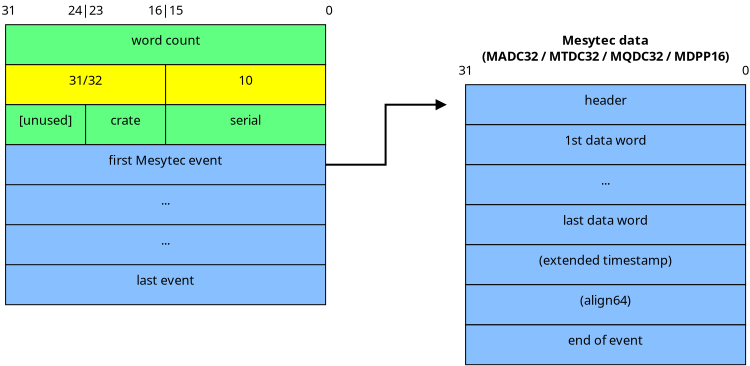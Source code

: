 <?xml version="1.0" encoding="UTF-8"?>
<dia:diagram xmlns:dia="http://www.lysator.liu.se/~alla/dia/">
  <dia:layer name="Background" visible="true" active="true">
    <dia:object type="Standard - Box" version="0" id="O0">
      <dia:attribute name="obj_pos">
        <dia:point val="8,8"/>
      </dia:attribute>
      <dia:attribute name="obj_bb">
        <dia:rectangle val="8,8;24,10"/>
      </dia:attribute>
      <dia:attribute name="elem_corner">
        <dia:point val="8,8"/>
      </dia:attribute>
      <dia:attribute name="elem_width">
        <dia:real val="16"/>
      </dia:attribute>
      <dia:attribute name="elem_height">
        <dia:real val="2"/>
      </dia:attribute>
      <dia:attribute name="border_width">
        <dia:real val="0"/>
      </dia:attribute>
      <dia:attribute name="inner_color">
        <dia:color val="#60ff82"/>
      </dia:attribute>
      <dia:attribute name="show_background">
        <dia:boolean val="true"/>
      </dia:attribute>
    </dia:object>
    <dia:object type="Standard - Text" version="1" id="O1">
      <dia:attribute name="obj_pos">
        <dia:point val="16,9"/>
      </dia:attribute>
      <dia:attribute name="obj_bb">
        <dia:rectangle val="14.209,8.405;17.791,9.15"/>
      </dia:attribute>
      <dia:attribute name="text">
        <dia:composite type="text">
          <dia:attribute name="string">
            <dia:string>#word count#</dia:string>
          </dia:attribute>
          <dia:attribute name="font">
            <dia:font family="sans" style="0" name="Helvetica"/>
          </dia:attribute>
          <dia:attribute name="height">
            <dia:real val="0.8"/>
          </dia:attribute>
          <dia:attribute name="pos">
            <dia:point val="16,9"/>
          </dia:attribute>
          <dia:attribute name="color">
            <dia:color val="#000000"/>
          </dia:attribute>
          <dia:attribute name="alignment">
            <dia:enum val="1"/>
          </dia:attribute>
        </dia:composite>
      </dia:attribute>
      <dia:attribute name="valign">
        <dia:enum val="3"/>
      </dia:attribute>
    </dia:object>
    <dia:object type="Standard - Box" version="0" id="O2">
      <dia:attribute name="obj_pos">
        <dia:point val="8,10"/>
      </dia:attribute>
      <dia:attribute name="obj_bb">
        <dia:rectangle val="8,10;24,12"/>
      </dia:attribute>
      <dia:attribute name="elem_corner">
        <dia:point val="8,10"/>
      </dia:attribute>
      <dia:attribute name="elem_width">
        <dia:real val="16"/>
      </dia:attribute>
      <dia:attribute name="elem_height">
        <dia:real val="2"/>
      </dia:attribute>
      <dia:attribute name="border_width">
        <dia:real val="0"/>
      </dia:attribute>
      <dia:attribute name="inner_color">
        <dia:color val="#ffff00"/>
      </dia:attribute>
      <dia:attribute name="show_background">
        <dia:boolean val="true"/>
      </dia:attribute>
    </dia:object>
    <dia:object type="Standard - Line" version="0" id="O3">
      <dia:attribute name="obj_pos">
        <dia:point val="16,10"/>
      </dia:attribute>
      <dia:attribute name="obj_bb">
        <dia:rectangle val="16,10;16,10"/>
      </dia:attribute>
      <dia:attribute name="conn_endpoints">
        <dia:point val="16,10"/>
        <dia:point val="16,10"/>
      </dia:attribute>
      <dia:attribute name="numcp">
        <dia:int val="1"/>
      </dia:attribute>
      <dia:connections>
        <dia:connection handle="0" to="O2" connection="1"/>
        <dia:connection handle="1" to="O2" connection="1"/>
      </dia:connections>
    </dia:object>
    <dia:object type="Standard - Line" version="0" id="O4">
      <dia:attribute name="obj_pos">
        <dia:point val="16,10"/>
      </dia:attribute>
      <dia:attribute name="obj_bb">
        <dia:rectangle val="16,10;16,12"/>
      </dia:attribute>
      <dia:attribute name="conn_endpoints">
        <dia:point val="16,10"/>
        <dia:point val="16,12"/>
      </dia:attribute>
      <dia:attribute name="numcp">
        <dia:int val="1"/>
      </dia:attribute>
      <dia:attribute name="line_width">
        <dia:real val="0"/>
      </dia:attribute>
      <dia:connections>
        <dia:connection handle="0" to="O2" connection="1"/>
        <dia:connection handle="1" to="O2" connection="6"/>
      </dia:connections>
    </dia:object>
    <dia:object type="Standard - Text" version="1" id="O5">
      <dia:attribute name="obj_pos">
        <dia:point val="12,11"/>
      </dia:attribute>
      <dia:attribute name="obj_bb">
        <dia:rectangle val="11.078,10.405;12.922,11.15"/>
      </dia:attribute>
      <dia:attribute name="text">
        <dia:composite type="text">
          <dia:attribute name="string">
            <dia:string>#31/32#</dia:string>
          </dia:attribute>
          <dia:attribute name="font">
            <dia:font family="sans" style="0" name="Helvetica"/>
          </dia:attribute>
          <dia:attribute name="height">
            <dia:real val="0.8"/>
          </dia:attribute>
          <dia:attribute name="pos">
            <dia:point val="12,11"/>
          </dia:attribute>
          <dia:attribute name="color">
            <dia:color val="#000000"/>
          </dia:attribute>
          <dia:attribute name="alignment">
            <dia:enum val="1"/>
          </dia:attribute>
        </dia:composite>
      </dia:attribute>
      <dia:attribute name="valign">
        <dia:enum val="3"/>
      </dia:attribute>
    </dia:object>
    <dia:object type="Standard - Text" version="1" id="O6">
      <dia:attribute name="obj_pos">
        <dia:point val="20,11"/>
      </dia:attribute>
      <dia:attribute name="obj_bb">
        <dia:rectangle val="19.593,10.405;20.407,11.15"/>
      </dia:attribute>
      <dia:attribute name="text">
        <dia:composite type="text">
          <dia:attribute name="string">
            <dia:string>#10#</dia:string>
          </dia:attribute>
          <dia:attribute name="font">
            <dia:font family="sans" style="0" name="Helvetica"/>
          </dia:attribute>
          <dia:attribute name="height">
            <dia:real val="0.8"/>
          </dia:attribute>
          <dia:attribute name="pos">
            <dia:point val="20,11"/>
          </dia:attribute>
          <dia:attribute name="color">
            <dia:color val="#000000"/>
          </dia:attribute>
          <dia:attribute name="alignment">
            <dia:enum val="1"/>
          </dia:attribute>
        </dia:composite>
      </dia:attribute>
      <dia:attribute name="valign">
        <dia:enum val="3"/>
      </dia:attribute>
    </dia:object>
    <dia:object type="Standard - Box" version="0" id="O7">
      <dia:attribute name="obj_pos">
        <dia:point val="8,12"/>
      </dia:attribute>
      <dia:attribute name="obj_bb">
        <dia:rectangle val="8,12;24,14"/>
      </dia:attribute>
      <dia:attribute name="elem_corner">
        <dia:point val="8,12"/>
      </dia:attribute>
      <dia:attribute name="elem_width">
        <dia:real val="16"/>
      </dia:attribute>
      <dia:attribute name="elem_height">
        <dia:real val="2"/>
      </dia:attribute>
      <dia:attribute name="border_width">
        <dia:real val="0"/>
      </dia:attribute>
      <dia:attribute name="inner_color">
        <dia:color val="#60ff82"/>
      </dia:attribute>
      <dia:attribute name="show_background">
        <dia:boolean val="true"/>
      </dia:attribute>
    </dia:object>
    <dia:object type="Standard - Line" version="0" id="O8">
      <dia:attribute name="obj_pos">
        <dia:point val="16,12"/>
      </dia:attribute>
      <dia:attribute name="obj_bb">
        <dia:rectangle val="16,12;16,12"/>
      </dia:attribute>
      <dia:attribute name="conn_endpoints">
        <dia:point val="16,12"/>
        <dia:point val="16,12"/>
      </dia:attribute>
      <dia:attribute name="numcp">
        <dia:int val="1"/>
      </dia:attribute>
      <dia:connections>
        <dia:connection handle="0" to="O2" connection="6"/>
        <dia:connection handle="1" to="O2" connection="6"/>
      </dia:connections>
    </dia:object>
    <dia:object type="Standard - Line" version="0" id="O9">
      <dia:attribute name="obj_pos">
        <dia:point val="16,12"/>
      </dia:attribute>
      <dia:attribute name="obj_bb">
        <dia:rectangle val="16,12;16,14"/>
      </dia:attribute>
      <dia:attribute name="conn_endpoints">
        <dia:point val="16,12"/>
        <dia:point val="16,14"/>
      </dia:attribute>
      <dia:attribute name="numcp">
        <dia:int val="1"/>
      </dia:attribute>
      <dia:attribute name="line_width">
        <dia:real val="0"/>
      </dia:attribute>
      <dia:connections>
        <dia:connection handle="0" to="O2" connection="6"/>
        <dia:connection handle="1" to="O7" connection="6"/>
      </dia:connections>
    </dia:object>
    <dia:object type="Standard - Text" version="1" id="O10">
      <dia:attribute name="obj_pos">
        <dia:point val="20,13"/>
      </dia:attribute>
      <dia:attribute name="obj_bb">
        <dia:rectangle val="19.131,12.405;20.869,13.15"/>
      </dia:attribute>
      <dia:attribute name="text">
        <dia:composite type="text">
          <dia:attribute name="string">
            <dia:string>#serial#</dia:string>
          </dia:attribute>
          <dia:attribute name="font">
            <dia:font family="sans" style="0" name="Helvetica"/>
          </dia:attribute>
          <dia:attribute name="height">
            <dia:real val="0.8"/>
          </dia:attribute>
          <dia:attribute name="pos">
            <dia:point val="20,13"/>
          </dia:attribute>
          <dia:attribute name="color">
            <dia:color val="#000000"/>
          </dia:attribute>
          <dia:attribute name="alignment">
            <dia:enum val="1"/>
          </dia:attribute>
        </dia:composite>
      </dia:attribute>
      <dia:attribute name="valign">
        <dia:enum val="3"/>
      </dia:attribute>
    </dia:object>
    <dia:object type="Standard - Text" version="1" id="O11">
      <dia:attribute name="obj_pos">
        <dia:point val="8.5,7.5"/>
      </dia:attribute>
      <dia:attribute name="obj_bb">
        <dia:rectangle val="7.685,6.905;8.5,7.65"/>
      </dia:attribute>
      <dia:attribute name="text">
        <dia:composite type="text">
          <dia:attribute name="string">
            <dia:string>#31#</dia:string>
          </dia:attribute>
          <dia:attribute name="font">
            <dia:font family="sans" style="0" name="Helvetica"/>
          </dia:attribute>
          <dia:attribute name="height">
            <dia:real val="0.8"/>
          </dia:attribute>
          <dia:attribute name="pos">
            <dia:point val="8.5,7.5"/>
          </dia:attribute>
          <dia:attribute name="color">
            <dia:color val="#000000"/>
          </dia:attribute>
          <dia:attribute name="alignment">
            <dia:enum val="2"/>
          </dia:attribute>
        </dia:composite>
      </dia:attribute>
      <dia:attribute name="valign">
        <dia:enum val="3"/>
      </dia:attribute>
    </dia:object>
    <dia:object type="Standard - Text" version="1" id="O12">
      <dia:attribute name="obj_pos">
        <dia:point val="24,7.5"/>
      </dia:attribute>
      <dia:attribute name="obj_bb">
        <dia:rectangle val="24,6.905;24.407,7.65"/>
      </dia:attribute>
      <dia:attribute name="text">
        <dia:composite type="text">
          <dia:attribute name="string">
            <dia:string>#0#</dia:string>
          </dia:attribute>
          <dia:attribute name="font">
            <dia:font family="sans" style="0" name="Helvetica"/>
          </dia:attribute>
          <dia:attribute name="height">
            <dia:real val="0.8"/>
          </dia:attribute>
          <dia:attribute name="pos">
            <dia:point val="24,7.5"/>
          </dia:attribute>
          <dia:attribute name="color">
            <dia:color val="#000000"/>
          </dia:attribute>
          <dia:attribute name="alignment">
            <dia:enum val="0"/>
          </dia:attribute>
        </dia:composite>
      </dia:attribute>
      <dia:attribute name="valign">
        <dia:enum val="3"/>
      </dia:attribute>
    </dia:object>
    <dia:object type="Standard - Text" version="1" id="O13">
      <dia:attribute name="obj_pos">
        <dia:point val="16,7.5"/>
      </dia:attribute>
      <dia:attribute name="obj_bb">
        <dia:rectangle val="15.078,6.905;16.922,7.65"/>
      </dia:attribute>
      <dia:attribute name="text">
        <dia:composite type="text">
          <dia:attribute name="string">
            <dia:string>#16|15#</dia:string>
          </dia:attribute>
          <dia:attribute name="font">
            <dia:font family="sans" style="0" name="Helvetica"/>
          </dia:attribute>
          <dia:attribute name="height">
            <dia:real val="0.8"/>
          </dia:attribute>
          <dia:attribute name="pos">
            <dia:point val="16,7.5"/>
          </dia:attribute>
          <dia:attribute name="color">
            <dia:color val="#000000"/>
          </dia:attribute>
          <dia:attribute name="alignment">
            <dia:enum val="1"/>
          </dia:attribute>
        </dia:composite>
      </dia:attribute>
      <dia:attribute name="valign">
        <dia:enum val="3"/>
      </dia:attribute>
    </dia:object>
    <dia:object type="Standard - Line" version="0" id="O14">
      <dia:attribute name="obj_pos">
        <dia:point val="12,12"/>
      </dia:attribute>
      <dia:attribute name="obj_bb">
        <dia:rectangle val="12,12;12,14"/>
      </dia:attribute>
      <dia:attribute name="conn_endpoints">
        <dia:point val="12,12"/>
        <dia:point val="12,14"/>
      </dia:attribute>
      <dia:attribute name="numcp">
        <dia:int val="1"/>
      </dia:attribute>
      <dia:attribute name="line_width">
        <dia:real val="0"/>
      </dia:attribute>
    </dia:object>
    <dia:object type="Standard - Text" version="1" id="O15">
      <dia:attribute name="obj_pos">
        <dia:point val="12,7.5"/>
      </dia:attribute>
      <dia:attribute name="obj_bb">
        <dia:rectangle val="11.078,6.905;12.922,7.65"/>
      </dia:attribute>
      <dia:attribute name="text">
        <dia:composite type="text">
          <dia:attribute name="string">
            <dia:string>#24|23#</dia:string>
          </dia:attribute>
          <dia:attribute name="font">
            <dia:font family="sans" style="0" name="Helvetica"/>
          </dia:attribute>
          <dia:attribute name="height">
            <dia:real val="0.8"/>
          </dia:attribute>
          <dia:attribute name="pos">
            <dia:point val="12,7.5"/>
          </dia:attribute>
          <dia:attribute name="color">
            <dia:color val="#000000"/>
          </dia:attribute>
          <dia:attribute name="alignment">
            <dia:enum val="1"/>
          </dia:attribute>
        </dia:composite>
      </dia:attribute>
      <dia:attribute name="valign">
        <dia:enum val="3"/>
      </dia:attribute>
    </dia:object>
    <dia:object type="Standard - Text" version="1" id="O16">
      <dia:attribute name="obj_pos">
        <dia:point val="10,13"/>
      </dia:attribute>
      <dia:attribute name="obj_bb">
        <dia:rectangle val="8.575,12.405;11.425,13.15"/>
      </dia:attribute>
      <dia:attribute name="text">
        <dia:composite type="text">
          <dia:attribute name="string">
            <dia:string>#[unused]#</dia:string>
          </dia:attribute>
          <dia:attribute name="font">
            <dia:font family="sans" style="0" name="Helvetica"/>
          </dia:attribute>
          <dia:attribute name="height">
            <dia:real val="0.8"/>
          </dia:attribute>
          <dia:attribute name="pos">
            <dia:point val="10,13"/>
          </dia:attribute>
          <dia:attribute name="color">
            <dia:color val="#000000"/>
          </dia:attribute>
          <dia:attribute name="alignment">
            <dia:enum val="1"/>
          </dia:attribute>
        </dia:composite>
      </dia:attribute>
      <dia:attribute name="valign">
        <dia:enum val="3"/>
      </dia:attribute>
    </dia:object>
    <dia:object type="Standard - Text" version="1" id="O17">
      <dia:attribute name="obj_pos">
        <dia:point val="14,13"/>
      </dia:attribute>
      <dia:attribute name="obj_bb">
        <dia:rectangle val="13.174,12.405;14.826,13.15"/>
      </dia:attribute>
      <dia:attribute name="text">
        <dia:composite type="text">
          <dia:attribute name="string">
            <dia:string>#crate#</dia:string>
          </dia:attribute>
          <dia:attribute name="font">
            <dia:font family="sans" style="0" name="Helvetica"/>
          </dia:attribute>
          <dia:attribute name="height">
            <dia:real val="0.8"/>
          </dia:attribute>
          <dia:attribute name="pos">
            <dia:point val="14,13"/>
          </dia:attribute>
          <dia:attribute name="color">
            <dia:color val="#000000"/>
          </dia:attribute>
          <dia:attribute name="alignment">
            <dia:enum val="1"/>
          </dia:attribute>
        </dia:composite>
      </dia:attribute>
      <dia:attribute name="valign">
        <dia:enum val="3"/>
      </dia:attribute>
    </dia:object>
    <dia:object type="Standard - Text" version="1" id="O18">
      <dia:attribute name="obj_pos">
        <dia:point val="38,9"/>
      </dia:attribute>
      <dia:attribute name="obj_bb">
        <dia:rectangle val="30.654,8.405;45.346,9.95"/>
      </dia:attribute>
      <dia:attribute name="text">
        <dia:composite type="text">
          <dia:attribute name="string">
            <dia:string>#Mesytec data
(MADC32 / MTDC32 / MQDC32 / MDPP16)#</dia:string>
          </dia:attribute>
          <dia:attribute name="font">
            <dia:font family="sans" style="80" name="Helvetica-Bold"/>
          </dia:attribute>
          <dia:attribute name="height">
            <dia:real val="0.8"/>
          </dia:attribute>
          <dia:attribute name="pos">
            <dia:point val="38,9"/>
          </dia:attribute>
          <dia:attribute name="color">
            <dia:color val="#000000"/>
          </dia:attribute>
          <dia:attribute name="alignment">
            <dia:enum val="1"/>
          </dia:attribute>
        </dia:composite>
      </dia:attribute>
      <dia:attribute name="valign">
        <dia:enum val="3"/>
      </dia:attribute>
    </dia:object>
    <dia:object type="Standard - Text" version="1" id="O19">
      <dia:attribute name="obj_pos">
        <dia:point val="38,16"/>
      </dia:attribute>
      <dia:attribute name="obj_bb">
        <dia:rectangle val="38,15.405;38,16.15"/>
      </dia:attribute>
      <dia:attribute name="text">
        <dia:composite type="text">
          <dia:attribute name="string">
            <dia:string>##</dia:string>
          </dia:attribute>
          <dia:attribute name="font">
            <dia:font family="sans" style="0" name="Helvetica"/>
          </dia:attribute>
          <dia:attribute name="height">
            <dia:real val="0.8"/>
          </dia:attribute>
          <dia:attribute name="pos">
            <dia:point val="38,16"/>
          </dia:attribute>
          <dia:attribute name="color">
            <dia:color val="#000000"/>
          </dia:attribute>
          <dia:attribute name="alignment">
            <dia:enum val="1"/>
          </dia:attribute>
        </dia:composite>
      </dia:attribute>
      <dia:attribute name="valign">
        <dia:enum val="3"/>
      </dia:attribute>
    </dia:object>
    <dia:object type="Standard - Box" version="0" id="O20">
      <dia:attribute name="obj_pos">
        <dia:point val="8,14"/>
      </dia:attribute>
      <dia:attribute name="obj_bb">
        <dia:rectangle val="8,14;24,22"/>
      </dia:attribute>
      <dia:attribute name="elem_corner">
        <dia:point val="8,14"/>
      </dia:attribute>
      <dia:attribute name="elem_width">
        <dia:real val="16"/>
      </dia:attribute>
      <dia:attribute name="elem_height">
        <dia:real val="8"/>
      </dia:attribute>
      <dia:attribute name="border_width">
        <dia:real val="0"/>
      </dia:attribute>
      <dia:attribute name="inner_color">
        <dia:color val="#88c0ff"/>
      </dia:attribute>
      <dia:attribute name="show_background">
        <dia:boolean val="true"/>
      </dia:attribute>
    </dia:object>
    <dia:object type="Standard - Line" version="0" id="O21">
      <dia:attribute name="obj_pos">
        <dia:point val="8,16"/>
      </dia:attribute>
      <dia:attribute name="obj_bb">
        <dia:rectangle val="8,16;24,16"/>
      </dia:attribute>
      <dia:attribute name="conn_endpoints">
        <dia:point val="8,16"/>
        <dia:point val="24,16"/>
      </dia:attribute>
      <dia:attribute name="numcp">
        <dia:int val="1"/>
      </dia:attribute>
      <dia:attribute name="line_width">
        <dia:real val="0"/>
      </dia:attribute>
    </dia:object>
    <dia:object type="Standard - Line" version="0" id="O22">
      <dia:attribute name="obj_pos">
        <dia:point val="8,18"/>
      </dia:attribute>
      <dia:attribute name="obj_bb">
        <dia:rectangle val="8,18;24,18"/>
      </dia:attribute>
      <dia:attribute name="conn_endpoints">
        <dia:point val="8,18"/>
        <dia:point val="24,18"/>
      </dia:attribute>
      <dia:attribute name="numcp">
        <dia:int val="1"/>
      </dia:attribute>
      <dia:attribute name="line_width">
        <dia:real val="0"/>
      </dia:attribute>
      <dia:connections>
        <dia:connection handle="0" to="O20" connection="3"/>
        <dia:connection handle="1" to="O20" connection="4"/>
      </dia:connections>
    </dia:object>
    <dia:object type="Standard - Line" version="0" id="O23">
      <dia:attribute name="obj_pos">
        <dia:point val="8,20"/>
      </dia:attribute>
      <dia:attribute name="obj_bb">
        <dia:rectangle val="8,20;24,20"/>
      </dia:attribute>
      <dia:attribute name="conn_endpoints">
        <dia:point val="8,20"/>
        <dia:point val="24,20"/>
      </dia:attribute>
      <dia:attribute name="numcp">
        <dia:int val="1"/>
      </dia:attribute>
      <dia:attribute name="line_width">
        <dia:real val="0"/>
      </dia:attribute>
    </dia:object>
    <dia:object type="Standard - Text" version="1" id="O24">
      <dia:attribute name="obj_pos">
        <dia:point val="16,15"/>
      </dia:attribute>
      <dia:attribute name="obj_bb">
        <dia:rectangle val="12.932,14.405;19.067,15.15"/>
      </dia:attribute>
      <dia:attribute name="text">
        <dia:composite type="text">
          <dia:attribute name="string">
            <dia:string>#first Mesytec event#</dia:string>
          </dia:attribute>
          <dia:attribute name="font">
            <dia:font family="sans" style="0" name="Helvetica"/>
          </dia:attribute>
          <dia:attribute name="height">
            <dia:real val="0.8"/>
          </dia:attribute>
          <dia:attribute name="pos">
            <dia:point val="16,15"/>
          </dia:attribute>
          <dia:attribute name="color">
            <dia:color val="#000000"/>
          </dia:attribute>
          <dia:attribute name="alignment">
            <dia:enum val="1"/>
          </dia:attribute>
        </dia:composite>
      </dia:attribute>
      <dia:attribute name="valign">
        <dia:enum val="3"/>
      </dia:attribute>
    </dia:object>
    <dia:object type="Standard - Text" version="1" id="O25">
      <dia:attribute name="obj_pos">
        <dia:point val="16,17"/>
      </dia:attribute>
      <dia:attribute name="obj_bb">
        <dia:rectangle val="15.696,16.405;16.304,17.15"/>
      </dia:attribute>
      <dia:attribute name="text">
        <dia:composite type="text">
          <dia:attribute name="string">
            <dia:string>#...#</dia:string>
          </dia:attribute>
          <dia:attribute name="font">
            <dia:font family="sans" style="0" name="Helvetica"/>
          </dia:attribute>
          <dia:attribute name="height">
            <dia:real val="0.8"/>
          </dia:attribute>
          <dia:attribute name="pos">
            <dia:point val="16,17"/>
          </dia:attribute>
          <dia:attribute name="color">
            <dia:color val="#000000"/>
          </dia:attribute>
          <dia:attribute name="alignment">
            <dia:enum val="1"/>
          </dia:attribute>
        </dia:composite>
      </dia:attribute>
      <dia:attribute name="valign">
        <dia:enum val="3"/>
      </dia:attribute>
    </dia:object>
    <dia:object type="Standard - Text" version="1" id="O26">
      <dia:attribute name="obj_pos">
        <dia:point val="16,19"/>
      </dia:attribute>
      <dia:attribute name="obj_bb">
        <dia:rectangle val="15.696,18.405;16.304,19.15"/>
      </dia:attribute>
      <dia:attribute name="text">
        <dia:composite type="text">
          <dia:attribute name="string">
            <dia:string>#...#</dia:string>
          </dia:attribute>
          <dia:attribute name="font">
            <dia:font family="sans" style="0" name="Helvetica"/>
          </dia:attribute>
          <dia:attribute name="height">
            <dia:real val="0.8"/>
          </dia:attribute>
          <dia:attribute name="pos">
            <dia:point val="16,19"/>
          </dia:attribute>
          <dia:attribute name="color">
            <dia:color val="#000000"/>
          </dia:attribute>
          <dia:attribute name="alignment">
            <dia:enum val="1"/>
          </dia:attribute>
        </dia:composite>
      </dia:attribute>
      <dia:attribute name="valign">
        <dia:enum val="3"/>
      </dia:attribute>
    </dia:object>
    <dia:object type="Standard - Text" version="1" id="O27">
      <dia:attribute name="obj_pos">
        <dia:point val="16,21"/>
      </dia:attribute>
      <dia:attribute name="obj_bb">
        <dia:rectangle val="14.41,20.405;17.59,21.15"/>
      </dia:attribute>
      <dia:attribute name="text">
        <dia:composite type="text">
          <dia:attribute name="string">
            <dia:string>#last event#</dia:string>
          </dia:attribute>
          <dia:attribute name="font">
            <dia:font family="sans" style="0" name="Helvetica"/>
          </dia:attribute>
          <dia:attribute name="height">
            <dia:real val="0.8"/>
          </dia:attribute>
          <dia:attribute name="pos">
            <dia:point val="16,21"/>
          </dia:attribute>
          <dia:attribute name="color">
            <dia:color val="#000000"/>
          </dia:attribute>
          <dia:attribute name="alignment">
            <dia:enum val="1"/>
          </dia:attribute>
        </dia:composite>
      </dia:attribute>
      <dia:attribute name="valign">
        <dia:enum val="3"/>
      </dia:attribute>
    </dia:object>
    <dia:object type="Standard - ZigZagLine" version="1" id="O28">
      <dia:attribute name="obj_pos">
        <dia:point val="24,15"/>
      </dia:attribute>
      <dia:attribute name="obj_bb">
        <dia:rectangle val="23.95,11.719;30.112,15.05"/>
      </dia:attribute>
      <dia:attribute name="orth_points">
        <dia:point val="24,15"/>
        <dia:point val="27,15"/>
        <dia:point val="27,12"/>
        <dia:point val="30,12"/>
      </dia:attribute>
      <dia:attribute name="orth_orient">
        <dia:enum val="0"/>
        <dia:enum val="1"/>
        <dia:enum val="0"/>
      </dia:attribute>
      <dia:attribute name="autorouting">
        <dia:boolean val="false"/>
      </dia:attribute>
      <dia:attribute name="end_arrow">
        <dia:enum val="3"/>
      </dia:attribute>
      <dia:attribute name="end_arrow_length">
        <dia:real val="0.4"/>
      </dia:attribute>
      <dia:attribute name="end_arrow_width">
        <dia:real val="0.4"/>
      </dia:attribute>
    </dia:object>
    <dia:object type="Standard - Text" version="1" id="O29">
      <dia:attribute name="obj_pos">
        <dia:point val="38,16"/>
      </dia:attribute>
      <dia:attribute name="obj_bb">
        <dia:rectangle val="38,15.405;38,16.15"/>
      </dia:attribute>
      <dia:attribute name="text">
        <dia:composite type="text">
          <dia:attribute name="string">
            <dia:string>##</dia:string>
          </dia:attribute>
          <dia:attribute name="font">
            <dia:font family="sans" style="0" name="Helvetica"/>
          </dia:attribute>
          <dia:attribute name="height">
            <dia:real val="0.8"/>
          </dia:attribute>
          <dia:attribute name="pos">
            <dia:point val="38,16"/>
          </dia:attribute>
          <dia:attribute name="color">
            <dia:color val="#000000"/>
          </dia:attribute>
          <dia:attribute name="alignment">
            <dia:enum val="1"/>
          </dia:attribute>
        </dia:composite>
      </dia:attribute>
      <dia:attribute name="valign">
        <dia:enum val="3"/>
      </dia:attribute>
    </dia:object>
    <dia:object type="Standard - Box" version="0" id="O30">
      <dia:attribute name="obj_pos">
        <dia:point val="31,11"/>
      </dia:attribute>
      <dia:attribute name="obj_bb">
        <dia:rectangle val="30.975,10.975;45.025,13.025"/>
      </dia:attribute>
      <dia:attribute name="elem_corner">
        <dia:point val="31,11"/>
      </dia:attribute>
      <dia:attribute name="elem_width">
        <dia:real val="14"/>
      </dia:attribute>
      <dia:attribute name="elem_height">
        <dia:real val="2"/>
      </dia:attribute>
      <dia:attribute name="border_width">
        <dia:real val="0.05"/>
      </dia:attribute>
      <dia:attribute name="inner_color">
        <dia:color val="#88c0ff"/>
      </dia:attribute>
      <dia:attribute name="show_background">
        <dia:boolean val="true"/>
      </dia:attribute>
    </dia:object>
    <dia:object type="Standard - Box" version="0" id="O31">
      <dia:attribute name="obj_pos">
        <dia:point val="31,13"/>
      </dia:attribute>
      <dia:attribute name="obj_bb">
        <dia:rectangle val="30.975,12.975;45.025,15.025"/>
      </dia:attribute>
      <dia:attribute name="elem_corner">
        <dia:point val="31,13"/>
      </dia:attribute>
      <dia:attribute name="elem_width">
        <dia:real val="14"/>
      </dia:attribute>
      <dia:attribute name="elem_height">
        <dia:real val="2"/>
      </dia:attribute>
      <dia:attribute name="border_width">
        <dia:real val="0.05"/>
      </dia:attribute>
      <dia:attribute name="inner_color">
        <dia:color val="#88c0ff"/>
      </dia:attribute>
      <dia:attribute name="show_background">
        <dia:boolean val="true"/>
      </dia:attribute>
    </dia:object>
    <dia:object type="Standard - Box" version="0" id="O32">
      <dia:attribute name="obj_pos">
        <dia:point val="31,15"/>
      </dia:attribute>
      <dia:attribute name="obj_bb">
        <dia:rectangle val="30.975,14.975;45.025,17.025"/>
      </dia:attribute>
      <dia:attribute name="elem_corner">
        <dia:point val="31,15"/>
      </dia:attribute>
      <dia:attribute name="elem_width">
        <dia:real val="14"/>
      </dia:attribute>
      <dia:attribute name="elem_height">
        <dia:real val="2"/>
      </dia:attribute>
      <dia:attribute name="border_width">
        <dia:real val="0.05"/>
      </dia:attribute>
      <dia:attribute name="inner_color">
        <dia:color val="#88c0ff"/>
      </dia:attribute>
      <dia:attribute name="show_background">
        <dia:boolean val="true"/>
      </dia:attribute>
    </dia:object>
    <dia:object type="Standard - Box" version="0" id="O33">
      <dia:attribute name="obj_pos">
        <dia:point val="31,17"/>
      </dia:attribute>
      <dia:attribute name="obj_bb">
        <dia:rectangle val="30.975,16.975;45.025,19.025"/>
      </dia:attribute>
      <dia:attribute name="elem_corner">
        <dia:point val="31,17"/>
      </dia:attribute>
      <dia:attribute name="elem_width">
        <dia:real val="14"/>
      </dia:attribute>
      <dia:attribute name="elem_height">
        <dia:real val="2"/>
      </dia:attribute>
      <dia:attribute name="border_width">
        <dia:real val="0.05"/>
      </dia:attribute>
      <dia:attribute name="inner_color">
        <dia:color val="#88c0ff"/>
      </dia:attribute>
      <dia:attribute name="show_background">
        <dia:boolean val="true"/>
      </dia:attribute>
    </dia:object>
    <dia:object type="Standard - Box" version="0" id="O34">
      <dia:attribute name="obj_pos">
        <dia:point val="31,19"/>
      </dia:attribute>
      <dia:attribute name="obj_bb">
        <dia:rectangle val="30.975,18.975;45.025,21.025"/>
      </dia:attribute>
      <dia:attribute name="elem_corner">
        <dia:point val="31,19"/>
      </dia:attribute>
      <dia:attribute name="elem_width">
        <dia:real val="14"/>
      </dia:attribute>
      <dia:attribute name="elem_height">
        <dia:real val="2"/>
      </dia:attribute>
      <dia:attribute name="border_width">
        <dia:real val="0.05"/>
      </dia:attribute>
      <dia:attribute name="inner_color">
        <dia:color val="#88c0ff"/>
      </dia:attribute>
      <dia:attribute name="show_background">
        <dia:boolean val="true"/>
      </dia:attribute>
    </dia:object>
    <dia:object type="Standard - Text" version="1" id="O35">
      <dia:attribute name="obj_pos">
        <dia:point val="38,12"/>
      </dia:attribute>
      <dia:attribute name="obj_bb">
        <dia:rectangle val="36.871,11.405;39.129,12.15"/>
      </dia:attribute>
      <dia:attribute name="text">
        <dia:composite type="text">
          <dia:attribute name="string">
            <dia:string>#header#</dia:string>
          </dia:attribute>
          <dia:attribute name="font">
            <dia:font family="sans" style="0" name="Helvetica"/>
          </dia:attribute>
          <dia:attribute name="height">
            <dia:real val="0.8"/>
          </dia:attribute>
          <dia:attribute name="pos">
            <dia:point val="38,12"/>
          </dia:attribute>
          <dia:attribute name="color">
            <dia:color val="#000000"/>
          </dia:attribute>
          <dia:attribute name="alignment">
            <dia:enum val="1"/>
          </dia:attribute>
        </dia:composite>
      </dia:attribute>
      <dia:attribute name="valign">
        <dia:enum val="3"/>
      </dia:attribute>
      <dia:connections>
        <dia:connection handle="0" to="O30" connection="8"/>
      </dia:connections>
    </dia:object>
    <dia:object type="Standard - Text" version="1" id="O36">
      <dia:attribute name="obj_pos">
        <dia:point val="38,14"/>
      </dia:attribute>
      <dia:attribute name="obj_bb">
        <dia:rectangle val="35.794,13.405;40.206,14.15"/>
      </dia:attribute>
      <dia:attribute name="text">
        <dia:composite type="text">
          <dia:attribute name="string">
            <dia:string>#1st data word#</dia:string>
          </dia:attribute>
          <dia:attribute name="font">
            <dia:font family="sans" style="0" name="Helvetica"/>
          </dia:attribute>
          <dia:attribute name="height">
            <dia:real val="0.8"/>
          </dia:attribute>
          <dia:attribute name="pos">
            <dia:point val="38,14"/>
          </dia:attribute>
          <dia:attribute name="color">
            <dia:color val="#000000"/>
          </dia:attribute>
          <dia:attribute name="alignment">
            <dia:enum val="1"/>
          </dia:attribute>
        </dia:composite>
      </dia:attribute>
      <dia:attribute name="valign">
        <dia:enum val="3"/>
      </dia:attribute>
      <dia:connections>
        <dia:connection handle="0" to="O31" connection="8"/>
      </dia:connections>
    </dia:object>
    <dia:object type="Standard - Text" version="1" id="O37">
      <dia:attribute name="obj_pos">
        <dia:point val="38,16"/>
      </dia:attribute>
      <dia:attribute name="obj_bb">
        <dia:rectangle val="37.696,15.405;38.304,16.15"/>
      </dia:attribute>
      <dia:attribute name="text">
        <dia:composite type="text">
          <dia:attribute name="string">
            <dia:string>#...#</dia:string>
          </dia:attribute>
          <dia:attribute name="font">
            <dia:font family="sans" style="0" name="Helvetica"/>
          </dia:attribute>
          <dia:attribute name="height">
            <dia:real val="0.8"/>
          </dia:attribute>
          <dia:attribute name="pos">
            <dia:point val="38,16"/>
          </dia:attribute>
          <dia:attribute name="color">
            <dia:color val="#000000"/>
          </dia:attribute>
          <dia:attribute name="alignment">
            <dia:enum val="1"/>
          </dia:attribute>
        </dia:composite>
      </dia:attribute>
      <dia:attribute name="valign">
        <dia:enum val="3"/>
      </dia:attribute>
      <dia:connections>
        <dia:connection handle="0" to="O32" connection="8"/>
      </dia:connections>
    </dia:object>
    <dia:object type="Standard - Text" version="1" id="O38">
      <dia:attribute name="obj_pos">
        <dia:point val="38,18"/>
      </dia:attribute>
      <dia:attribute name="obj_bb">
        <dia:rectangle val="35.712,17.405;40.288,18.15"/>
      </dia:attribute>
      <dia:attribute name="text">
        <dia:composite type="text">
          <dia:attribute name="string">
            <dia:string>#last data word#</dia:string>
          </dia:attribute>
          <dia:attribute name="font">
            <dia:font family="sans" style="0" name="Helvetica"/>
          </dia:attribute>
          <dia:attribute name="height">
            <dia:real val="0.8"/>
          </dia:attribute>
          <dia:attribute name="pos">
            <dia:point val="38,18"/>
          </dia:attribute>
          <dia:attribute name="color">
            <dia:color val="#000000"/>
          </dia:attribute>
          <dia:attribute name="alignment">
            <dia:enum val="1"/>
          </dia:attribute>
        </dia:composite>
      </dia:attribute>
      <dia:attribute name="valign">
        <dia:enum val="3"/>
      </dia:attribute>
      <dia:connections>
        <dia:connection handle="0" to="O33" connection="8"/>
      </dia:connections>
    </dia:object>
    <dia:object type="Standard - Text" version="1" id="O39">
      <dia:attribute name="obj_pos">
        <dia:point val="38,20"/>
      </dia:attribute>
      <dia:attribute name="obj_bb">
        <dia:rectangle val="34.411,19.405;41.589,20.15"/>
      </dia:attribute>
      <dia:attribute name="text">
        <dia:composite type="text">
          <dia:attribute name="string">
            <dia:string>#(extended timestamp)#</dia:string>
          </dia:attribute>
          <dia:attribute name="font">
            <dia:font family="sans" style="0" name="Helvetica"/>
          </dia:attribute>
          <dia:attribute name="height">
            <dia:real val="0.8"/>
          </dia:attribute>
          <dia:attribute name="pos">
            <dia:point val="38,20"/>
          </dia:attribute>
          <dia:attribute name="color">
            <dia:color val="#000000"/>
          </dia:attribute>
          <dia:attribute name="alignment">
            <dia:enum val="1"/>
          </dia:attribute>
        </dia:composite>
      </dia:attribute>
      <dia:attribute name="valign">
        <dia:enum val="3"/>
      </dia:attribute>
      <dia:connections>
        <dia:connection handle="0" to="O34" connection="8"/>
      </dia:connections>
    </dia:object>
    <dia:object type="Standard - Box" version="0" id="O40">
      <dia:attribute name="obj_pos">
        <dia:point val="31,23"/>
      </dia:attribute>
      <dia:attribute name="obj_bb">
        <dia:rectangle val="30.975,22.975;45.025,25.025"/>
      </dia:attribute>
      <dia:attribute name="elem_corner">
        <dia:point val="31,23"/>
      </dia:attribute>
      <dia:attribute name="elem_width">
        <dia:real val="14"/>
      </dia:attribute>
      <dia:attribute name="elem_height">
        <dia:real val="2"/>
      </dia:attribute>
      <dia:attribute name="border_width">
        <dia:real val="0.05"/>
      </dia:attribute>
      <dia:attribute name="inner_color">
        <dia:color val="#88c0ff"/>
      </dia:attribute>
      <dia:attribute name="show_background">
        <dia:boolean val="true"/>
      </dia:attribute>
    </dia:object>
    <dia:object type="Standard - Text" version="1" id="O41">
      <dia:attribute name="obj_pos">
        <dia:point val="38,24"/>
      </dia:attribute>
      <dia:attribute name="obj_bb">
        <dia:rectangle val="35.972,23.405;40.028,24.15"/>
      </dia:attribute>
      <dia:attribute name="text">
        <dia:composite type="text">
          <dia:attribute name="string">
            <dia:string>#end of event#</dia:string>
          </dia:attribute>
          <dia:attribute name="font">
            <dia:font family="sans" style="0" name="Helvetica"/>
          </dia:attribute>
          <dia:attribute name="height">
            <dia:real val="0.8"/>
          </dia:attribute>
          <dia:attribute name="pos">
            <dia:point val="38,24"/>
          </dia:attribute>
          <dia:attribute name="color">
            <dia:color val="#000000"/>
          </dia:attribute>
          <dia:attribute name="alignment">
            <dia:enum val="1"/>
          </dia:attribute>
        </dia:composite>
      </dia:attribute>
      <dia:attribute name="valign">
        <dia:enum val="3"/>
      </dia:attribute>
      <dia:connections>
        <dia:connection handle="0" to="O40" connection="8"/>
      </dia:connections>
    </dia:object>
    <dia:object type="Standard - Text" version="1" id="O42">
      <dia:attribute name="obj_pos">
        <dia:point val="31,10.5"/>
      </dia:attribute>
      <dia:attribute name="obj_bb">
        <dia:rectangle val="30.593,9.905;31.407,10.65"/>
      </dia:attribute>
      <dia:attribute name="text">
        <dia:composite type="text">
          <dia:attribute name="string">
            <dia:string>#31#</dia:string>
          </dia:attribute>
          <dia:attribute name="font">
            <dia:font family="sans" style="0" name="Helvetica"/>
          </dia:attribute>
          <dia:attribute name="height">
            <dia:real val="0.8"/>
          </dia:attribute>
          <dia:attribute name="pos">
            <dia:point val="31,10.5"/>
          </dia:attribute>
          <dia:attribute name="color">
            <dia:color val="#000000"/>
          </dia:attribute>
          <dia:attribute name="alignment">
            <dia:enum val="1"/>
          </dia:attribute>
        </dia:composite>
      </dia:attribute>
      <dia:attribute name="valign">
        <dia:enum val="3"/>
      </dia:attribute>
    </dia:object>
    <dia:object type="Standard - Text" version="1" id="O43">
      <dia:attribute name="obj_pos">
        <dia:point val="45,10.5"/>
      </dia:attribute>
      <dia:attribute name="obj_bb">
        <dia:rectangle val="44.796,9.905;45.204,10.65"/>
      </dia:attribute>
      <dia:attribute name="text">
        <dia:composite type="text">
          <dia:attribute name="string">
            <dia:string>#0#</dia:string>
          </dia:attribute>
          <dia:attribute name="font">
            <dia:font family="sans" style="0" name="Helvetica"/>
          </dia:attribute>
          <dia:attribute name="height">
            <dia:real val="0.8"/>
          </dia:attribute>
          <dia:attribute name="pos">
            <dia:point val="45,10.5"/>
          </dia:attribute>
          <dia:attribute name="color">
            <dia:color val="#000000"/>
          </dia:attribute>
          <dia:attribute name="alignment">
            <dia:enum val="1"/>
          </dia:attribute>
        </dia:composite>
      </dia:attribute>
      <dia:attribute name="valign">
        <dia:enum val="3"/>
      </dia:attribute>
    </dia:object>
    <dia:object type="Standard - Text" version="1" id="O44">
      <dia:attribute name="obj_pos">
        <dia:point val="39,10"/>
      </dia:attribute>
      <dia:attribute name="obj_bb">
        <dia:rectangle val="39,9.405;39,10.15"/>
      </dia:attribute>
      <dia:attribute name="text">
        <dia:composite type="text">
          <dia:attribute name="string">
            <dia:string>##</dia:string>
          </dia:attribute>
          <dia:attribute name="font">
            <dia:font family="sans" style="0" name="Helvetica"/>
          </dia:attribute>
          <dia:attribute name="height">
            <dia:real val="0.8"/>
          </dia:attribute>
          <dia:attribute name="pos">
            <dia:point val="39,10"/>
          </dia:attribute>
          <dia:attribute name="color">
            <dia:color val="#000000"/>
          </dia:attribute>
          <dia:attribute name="alignment">
            <dia:enum val="1"/>
          </dia:attribute>
        </dia:composite>
      </dia:attribute>
      <dia:attribute name="valign">
        <dia:enum val="3"/>
      </dia:attribute>
    </dia:object>
    <dia:object type="Standard - Text" version="1" id="O45">
      <dia:attribute name="obj_pos">
        <dia:point val="6,25"/>
      </dia:attribute>
      <dia:attribute name="obj_bb">
        <dia:rectangle val="6,24.405;6,25.15"/>
      </dia:attribute>
      <dia:attribute name="text">
        <dia:composite type="text">
          <dia:attribute name="string">
            <dia:string>##</dia:string>
          </dia:attribute>
          <dia:attribute name="font">
            <dia:font family="sans" style="0" name="Helvetica"/>
          </dia:attribute>
          <dia:attribute name="height">
            <dia:real val="0.8"/>
          </dia:attribute>
          <dia:attribute name="pos">
            <dia:point val="6,25"/>
          </dia:attribute>
          <dia:attribute name="color">
            <dia:color val="#000000"/>
          </dia:attribute>
          <dia:attribute name="alignment">
            <dia:enum val="1"/>
          </dia:attribute>
        </dia:composite>
      </dia:attribute>
      <dia:attribute name="valign">
        <dia:enum val="3"/>
      </dia:attribute>
    </dia:object>
    <dia:object type="Standard - Box" version="0" id="O46">
      <dia:attribute name="obj_pos">
        <dia:point val="31,21"/>
      </dia:attribute>
      <dia:attribute name="obj_bb">
        <dia:rectangle val="30.975,20.975;45.025,23.025"/>
      </dia:attribute>
      <dia:attribute name="elem_corner">
        <dia:point val="31,21"/>
      </dia:attribute>
      <dia:attribute name="elem_width">
        <dia:real val="14"/>
      </dia:attribute>
      <dia:attribute name="elem_height">
        <dia:real val="2"/>
      </dia:attribute>
      <dia:attribute name="border_width">
        <dia:real val="0.05"/>
      </dia:attribute>
      <dia:attribute name="inner_color">
        <dia:color val="#88c0ff"/>
      </dia:attribute>
      <dia:attribute name="show_background">
        <dia:boolean val="true"/>
      </dia:attribute>
    </dia:object>
    <dia:object type="Standard - Text" version="1" id="O47">
      <dia:attribute name="obj_pos">
        <dia:point val="38,22"/>
      </dia:attribute>
      <dia:attribute name="obj_bb">
        <dia:rectangle val="36.562,21.386;39.456,22.187"/>
      </dia:attribute>
      <dia:attribute name="text">
        <dia:composite type="text">
          <dia:attribute name="string">
            <dia:string>#(align64)#</dia:string>
          </dia:attribute>
          <dia:attribute name="font">
            <dia:font family="sans" style="0" name="Helvetica"/>
          </dia:attribute>
          <dia:attribute name="height">
            <dia:real val="0.8"/>
          </dia:attribute>
          <dia:attribute name="pos">
            <dia:point val="38,22"/>
          </dia:attribute>
          <dia:attribute name="color">
            <dia:color val="#000000"/>
          </dia:attribute>
          <dia:attribute name="alignment">
            <dia:enum val="1"/>
          </dia:attribute>
        </dia:composite>
      </dia:attribute>
      <dia:attribute name="valign">
        <dia:enum val="3"/>
      </dia:attribute>
      <dia:connections>
        <dia:connection handle="0" to="O46" connection="8"/>
      </dia:connections>
    </dia:object>
  </dia:layer>
</dia:diagram>
